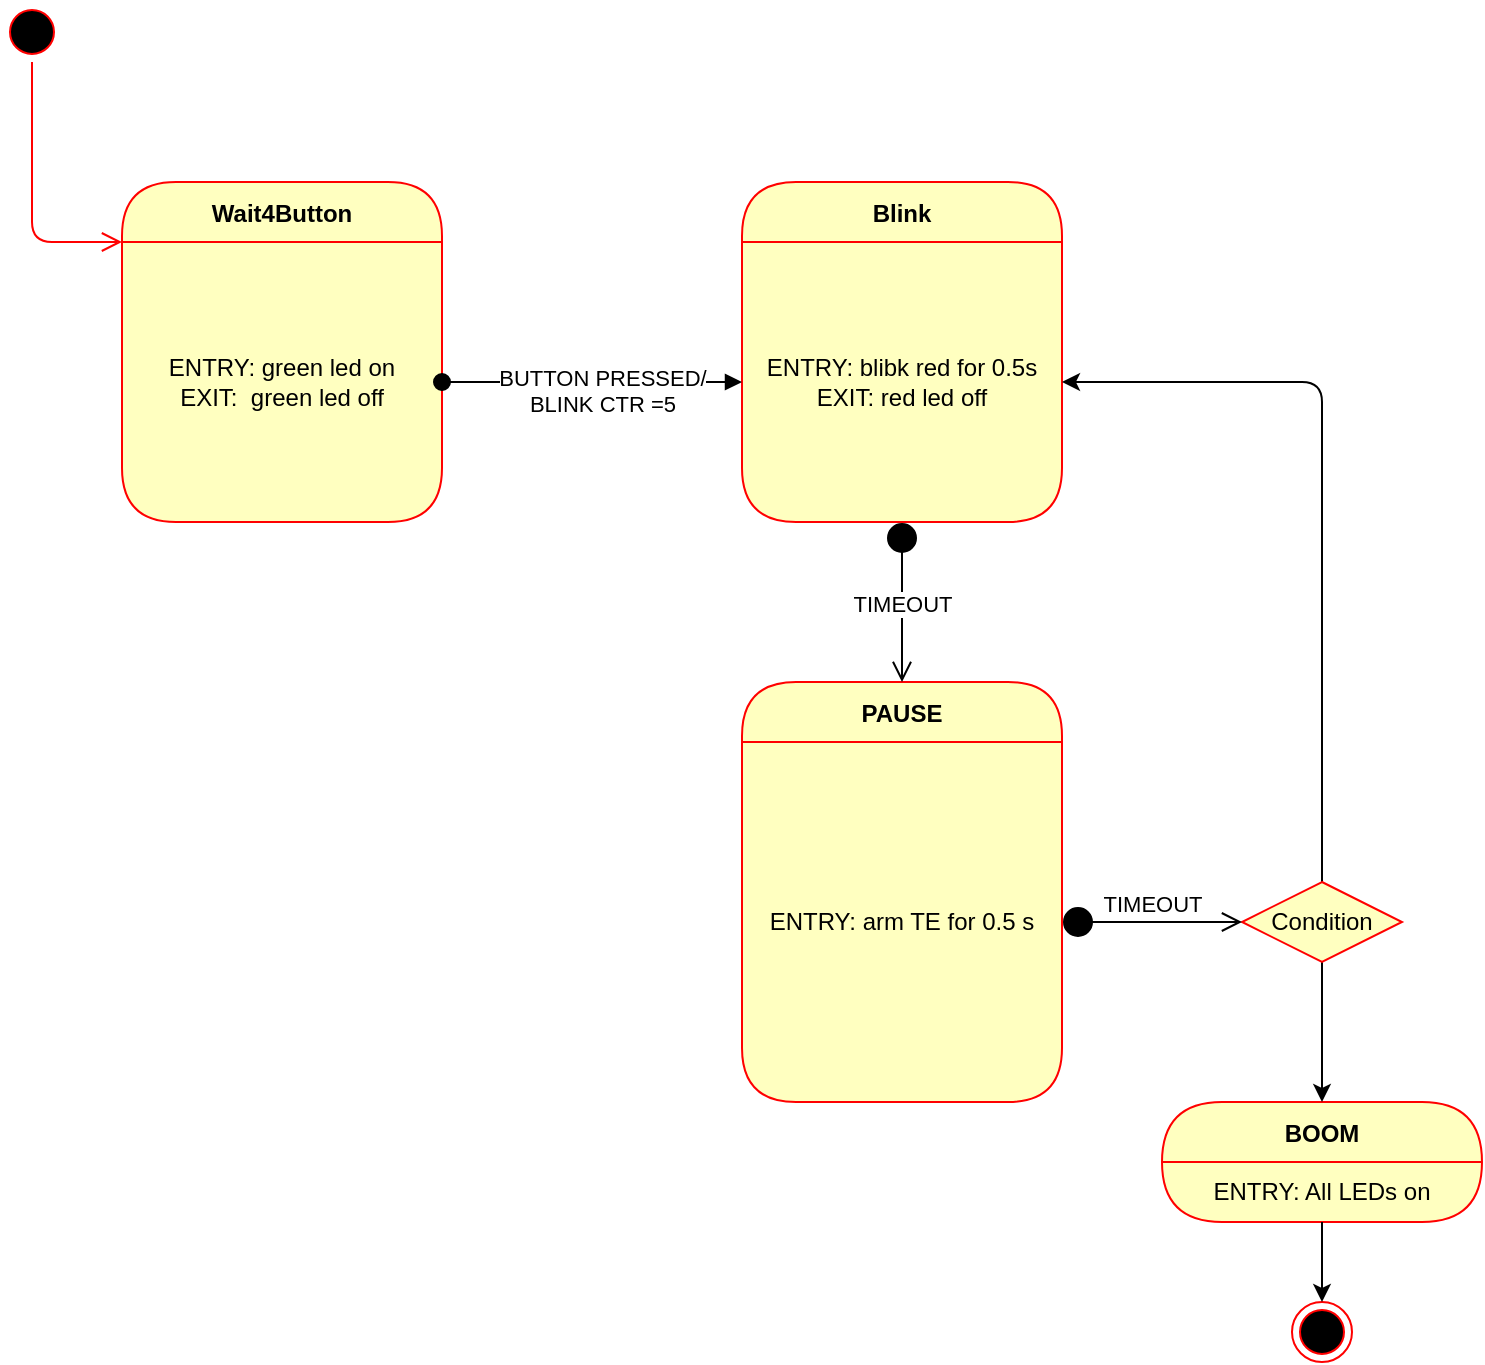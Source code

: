 <mxfile>
    <diagram id="oRMDWYj2CMnU4e2bc60t" name="Page-1">
        <mxGraphModel dx="1074" dy="609" grid="1" gridSize="10" guides="1" tooltips="1" connect="1" arrows="1" fold="1" page="1" pageScale="1" pageWidth="827" pageHeight="1169" math="0" shadow="0">
            <root>
                <mxCell id="0"/>
                <mxCell id="1" parent="0"/>
                <mxCell id="2" value="" style="ellipse;html=1;shape=startState;fillColor=#000000;strokeColor=#ff0000;" vertex="1" parent="1">
                    <mxGeometry x="10" y="20" width="30" height="30" as="geometry"/>
                </mxCell>
                <mxCell id="3" value="" style="edgeStyle=orthogonalEdgeStyle;html=1;verticalAlign=bottom;endArrow=open;endSize=8;strokeColor=#ff0000;entryX=0;entryY=0;entryDx=0;entryDy=0;" edge="1" source="2" parent="1" target="5">
                    <mxGeometry relative="1" as="geometry">
                        <mxPoint x="155" y="130" as="targetPoint"/>
                        <Array as="points">
                            <mxPoint x="25" y="140"/>
                        </Array>
                    </mxGeometry>
                </mxCell>
                <mxCell id="4" value="Wait4Button" style="swimlane;fontStyle=1;align=center;verticalAlign=middle;childLayout=stackLayout;horizontal=1;startSize=30;horizontalStack=0;resizeParent=0;resizeLast=1;container=0;fontColor=#000000;collapsible=0;rounded=1;arcSize=30;strokeColor=#ff0000;fillColor=#ffffc0;swimlaneFillColor=#ffffc0;dropTarget=0;" vertex="1" parent="1">
                    <mxGeometry x="70" y="110" width="160" height="170" as="geometry"/>
                </mxCell>
                <mxCell id="5" value="ENTRY: green led on&lt;div&gt;EXIT:&amp;nbsp; green led off&lt;/div&gt;" style="text;html=1;strokeColor=none;fillColor=none;align=center;verticalAlign=middle;spacingLeft=4;spacingRight=4;whiteSpace=wrap;overflow=hidden;rotatable=0;fontColor=#000000;" vertex="1" parent="4">
                    <mxGeometry y="30" width="160" height="140" as="geometry"/>
                </mxCell>
                <mxCell id="7" value="Blink" style="swimlane;fontStyle=1;align=center;verticalAlign=middle;childLayout=stackLayout;horizontal=1;startSize=30;horizontalStack=0;resizeParent=0;resizeLast=1;container=0;fontColor=#000000;collapsible=0;rounded=1;arcSize=30;strokeColor=#ff0000;fillColor=#ffffc0;swimlaneFillColor=#ffffc0;dropTarget=0;" vertex="1" parent="1">
                    <mxGeometry x="380" y="110" width="160" height="170" as="geometry"/>
                </mxCell>
                <mxCell id="8" value="ENTRY: blibk red for 0.5s&lt;div&gt;EXIT: red led off&lt;/div&gt;" style="text;html=1;strokeColor=none;fillColor=none;align=center;verticalAlign=middle;spacingLeft=4;spacingRight=4;whiteSpace=wrap;overflow=hidden;rotatable=0;fontColor=#000000;" vertex="1" parent="7">
                    <mxGeometry y="30" width="160" height="140" as="geometry"/>
                </mxCell>
                <mxCell id="10" value="PAUSE" style="swimlane;fontStyle=1;align=center;verticalAlign=middle;childLayout=stackLayout;horizontal=1;startSize=30;horizontalStack=0;resizeParent=0;resizeLast=1;container=0;fontColor=#000000;collapsible=0;rounded=1;arcSize=30;strokeColor=#ff0000;fillColor=#ffffc0;swimlaneFillColor=#ffffc0;dropTarget=0;" vertex="1" parent="1">
                    <mxGeometry x="380" y="360" width="160" height="210" as="geometry"/>
                </mxCell>
                <mxCell id="11" value="ENTRY: arm TE for 0.5 s" style="text;html=1;strokeColor=none;fillColor=none;align=center;verticalAlign=middle;spacingLeft=4;spacingRight=4;whiteSpace=wrap;overflow=hidden;rotatable=0;fontColor=#000000;" vertex="1" parent="10">
                    <mxGeometry y="30" width="160" height="180" as="geometry"/>
                </mxCell>
                <mxCell id="18" value="BOOM" style="swimlane;fontStyle=1;align=center;verticalAlign=middle;childLayout=stackLayout;horizontal=1;startSize=30;horizontalStack=0;resizeParent=0;resizeLast=1;container=0;fontColor=#000000;collapsible=0;rounded=1;arcSize=50;strokeColor=#ff0000;fillColor=#ffffc0;swimlaneFillColor=#ffffc0;dropTarget=0;" vertex="1" parent="1">
                    <mxGeometry x="590" y="570" width="160" height="60" as="geometry"/>
                </mxCell>
                <mxCell id="19" value="ENTRY: All LEDs on" style="text;html=1;strokeColor=none;fillColor=none;align=center;verticalAlign=middle;spacingLeft=4;spacingRight=4;whiteSpace=wrap;overflow=hidden;rotatable=0;fontColor=#000000;" vertex="1" parent="18">
                    <mxGeometry y="30" width="160" height="30" as="geometry"/>
                </mxCell>
                <mxCell id="31" style="edgeStyle=none;html=1;exitX=0.5;exitY=0;exitDx=0;exitDy=0;entryX=1;entryY=0.5;entryDx=0;entryDy=0;" edge="1" parent="1" source="26" target="8">
                    <mxGeometry relative="1" as="geometry">
                        <Array as="points">
                            <mxPoint x="670" y="210"/>
                        </Array>
                    </mxGeometry>
                </mxCell>
                <mxCell id="32" style="edgeStyle=none;html=1;exitX=0.5;exitY=1;exitDx=0;exitDy=0;entryX=0.5;entryY=0;entryDx=0;entryDy=0;" edge="1" parent="1" source="26" target="18">
                    <mxGeometry relative="1" as="geometry"/>
                </mxCell>
                <mxCell id="26" value="Condition" style="rhombus;whiteSpace=wrap;html=1;fontColor=#000000;fillColor=#ffffc0;strokeColor=#ff0000;" vertex="1" parent="1">
                    <mxGeometry x="630" y="460" width="80" height="40" as="geometry"/>
                </mxCell>
                <mxCell id="33" value="BUTTON PRESSED/&lt;div&gt;BLINK CTR =5&lt;/div&gt;" style="html=1;verticalAlign=bottom;startArrow=oval;startFill=1;endArrow=block;startSize=8;curved=0;rounded=0;exitX=1;exitY=0.5;exitDx=0;exitDy=0;entryX=0;entryY=0.5;entryDx=0;entryDy=0;" edge="1" parent="1" source="5" target="8">
                    <mxGeometry x="0.067" y="-20" width="60" relative="1" as="geometry">
                        <mxPoint x="270" y="260" as="sourcePoint"/>
                        <mxPoint x="330" y="260" as="targetPoint"/>
                        <mxPoint as="offset"/>
                    </mxGeometry>
                </mxCell>
                <mxCell id="34" value="TIMEOUT" style="html=1;verticalAlign=bottom;startArrow=circle;startFill=1;endArrow=open;startSize=6;endSize=8;curved=0;rounded=0;exitX=0.5;exitY=1;exitDx=0;exitDy=0;entryX=0.5;entryY=0;entryDx=0;entryDy=0;" edge="1" parent="1" source="8" target="10">
                    <mxGeometry x="0.25" width="80" relative="1" as="geometry">
                        <mxPoint x="260" y="360" as="sourcePoint"/>
                        <mxPoint x="340" y="360" as="targetPoint"/>
                        <mxPoint as="offset"/>
                    </mxGeometry>
                </mxCell>
                <mxCell id="37" value="TIMEOUT" style="html=1;verticalAlign=bottom;startArrow=circle;startFill=1;endArrow=open;startSize=6;endSize=8;curved=0;rounded=0;entryX=0;entryY=0.5;entryDx=0;entryDy=0;exitX=1;exitY=0.5;exitDx=0;exitDy=0;" edge="1" parent="1" source="11" target="26">
                    <mxGeometry width="80" relative="1" as="geometry">
                        <mxPoint x="540" y="479.63" as="sourcePoint"/>
                        <mxPoint x="620" y="479.63" as="targetPoint"/>
                        <Array as="points">
                            <mxPoint x="560" y="480"/>
                        </Array>
                    </mxGeometry>
                </mxCell>
                <mxCell id="38" value="" style="ellipse;html=1;shape=endState;fillColor=#000000;strokeColor=#ff0000;" vertex="1" parent="1">
                    <mxGeometry x="655" y="670" width="30" height="30" as="geometry"/>
                </mxCell>
                <mxCell id="39" style="edgeStyle=none;html=1;exitX=0.5;exitY=1;exitDx=0;exitDy=0;" edge="1" parent="1" source="19" target="38">
                    <mxGeometry relative="1" as="geometry"/>
                </mxCell>
            </root>
        </mxGraphModel>
    </diagram>
</mxfile>